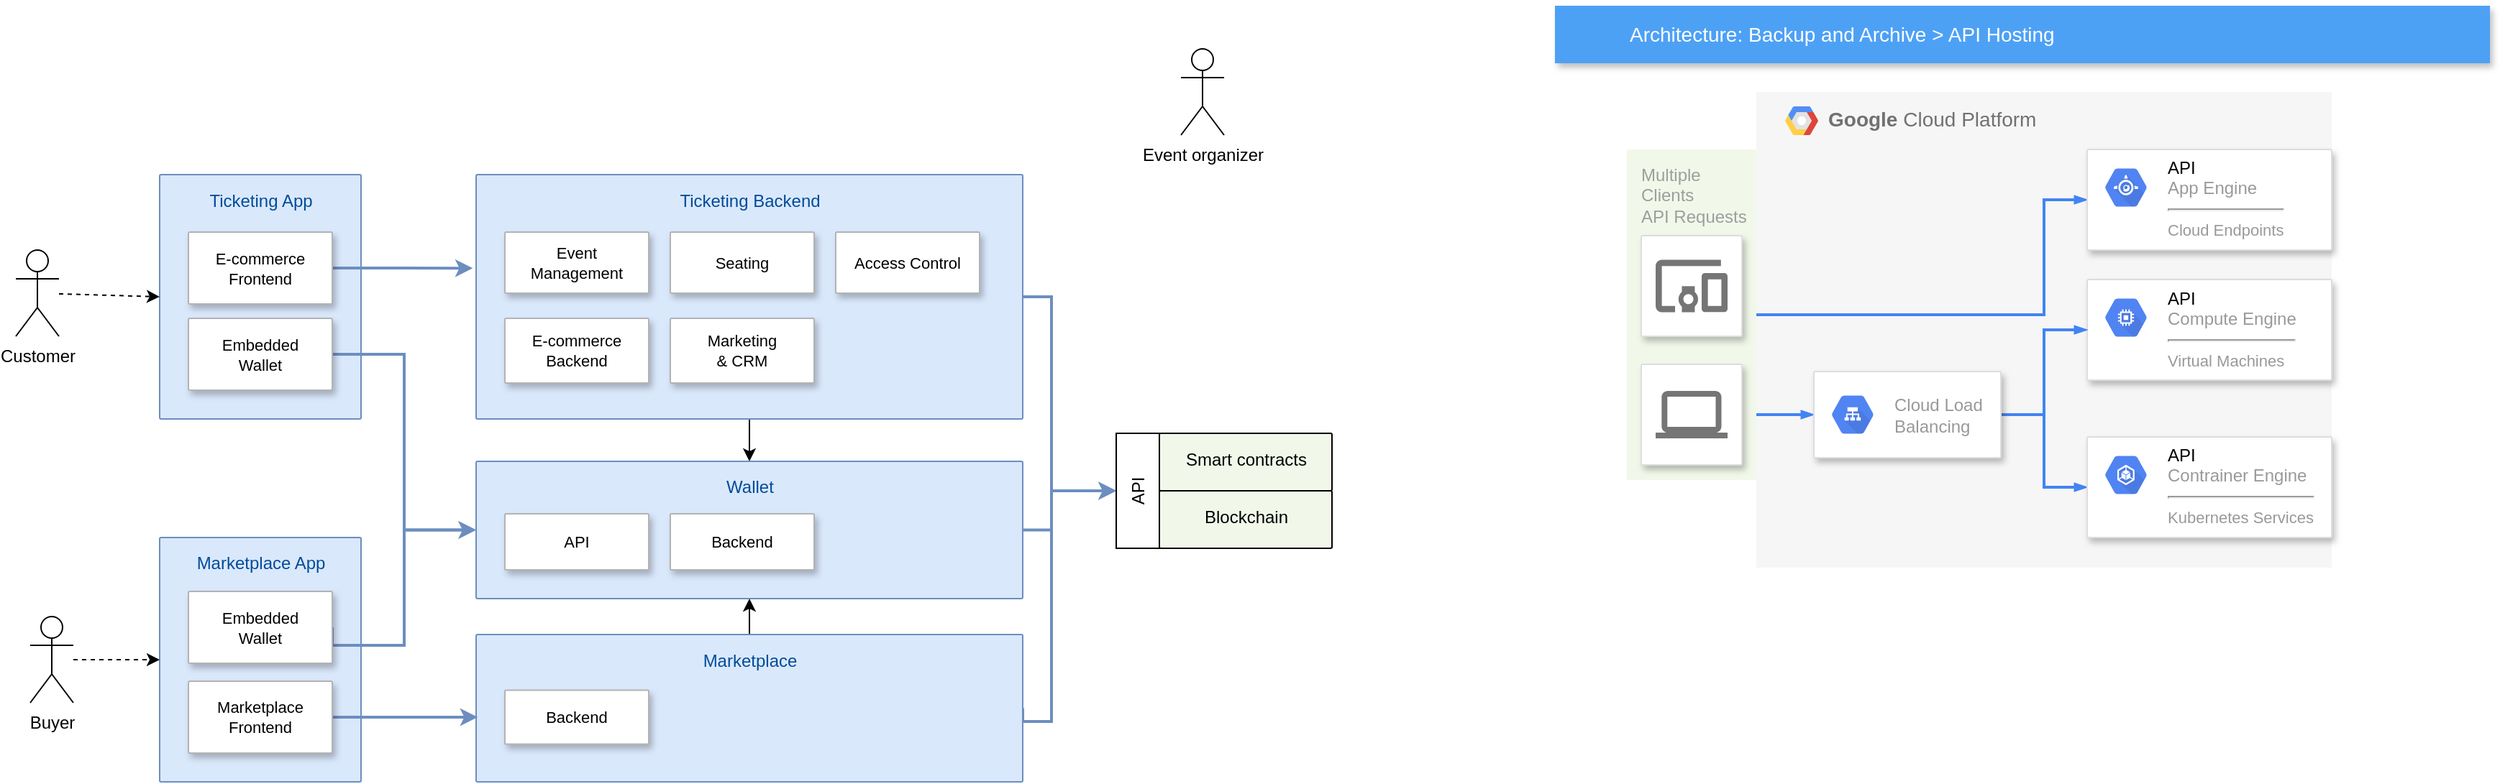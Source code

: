 <mxfile version="14.5.10" type="github">
  <diagram id="f106602c-feb2-e66a-4537-3a34d633f6aa" name="Page-1">
    <mxGraphModel dx="1426" dy="655" grid="1" gridSize="10" guides="1" tooltips="1" connect="1" arrows="1" fold="1" page="1" pageScale="1" pageWidth="1169" pageHeight="827" background="#ffffff" math="0" shadow="0">
      <root>
        <mxCell id="0" />
        <mxCell id="1" parent="0" />
        <mxCell id="Xia8TUtR7QgbiRvDQSHb-1060" value="Marketplace App" style="points=[[0,0,0],[0.25,0,0],[0.5,0,0],[0.75,0,0],[1,0,0],[1,0.25,0],[1,0.5,0],[1,0.75,0],[1,1,0],[0.75,1,0],[0.5,1,0],[0.25,1,0],[0,1,0],[0,0.75,0],[0,0.5,0],[0,0.25,0]];rounded=1;absoluteArcSize=1;arcSize=2;html=1;gradientColor=none;shadow=0;dashed=0;fontSize=12;align=center;verticalAlign=top;spacing=10;spacingTop=-4;fillColor=#dae8fc;fontColor=#004C99;strokeColor=#6c8ebf;" parent="1" vertex="1">
          <mxGeometry x="240" y="410" width="140" height="170" as="geometry" />
        </mxCell>
        <mxCell id="14" value="&lt;b&gt;Google &lt;/b&gt;Cloud Platform" style="fillColor=#F6F6F6;strokeColor=none;shadow=0;gradientColor=none;fontSize=14;align=left;spacing=10;fontColor=#717171;9E9E9E;verticalAlign=top;spacingTop=-4;fontStyle=0;spacingLeft=40;html=1;" parent="1" vertex="1">
          <mxGeometry x="1350" y="100" width="400" height="331" as="geometry" />
        </mxCell>
        <mxCell id="15" value="" style="shape=mxgraph.gcp2.google_cloud_platform;fillColor=#F6F6F6;strokeColor=none;shadow=0;gradientColor=none;" parent="14" vertex="1">
          <mxGeometry width="23" height="20" relative="1" as="geometry">
            <mxPoint x="20" y="10" as="offset" />
          </mxGeometry>
        </mxCell>
        <mxCell id="993" value="" style="strokeColor=#dddddd;fillColor=#ffffff;shadow=1;strokeWidth=1;rounded=1;absoluteArcSize=1;arcSize=2;fontSize=11;fontColor=#9E9E9E;align=center;html=1;" parent="14" vertex="1">
          <mxGeometry x="230" y="130.5" width="170" height="70" as="geometry" />
        </mxCell>
        <mxCell id="994" value="&lt;font color=&quot;#000000&quot;&gt;API&lt;/font&gt;&lt;br&gt;Compute Engine&lt;hr&gt;&lt;font style=&quot;font-size: 11px&quot;&gt;Virtual Machines&lt;/font&gt;" style="dashed=0;connectable=0;html=1;fillColor=#5184F3;strokeColor=none;shape=mxgraph.gcp2.hexIcon;prIcon=compute_engine;part=1;labelPosition=right;verticalLabelPosition=middle;align=left;verticalAlign=top;spacingLeft=5;fontColor=#999999;fontSize=12;spacingTop=-8;" parent="993" vertex="1">
          <mxGeometry width="44" height="39" relative="1" as="geometry">
            <mxPoint x="5" y="7" as="offset" />
          </mxGeometry>
        </mxCell>
        <mxCell id="997" value="Multiple&lt;br&gt;Clients&lt;br&gt;API Requests&lt;br&gt;" style="rounded=1;absoluteArcSize=1;arcSize=2;html=1;strokeColor=none;gradientColor=none;shadow=0;dashed=0;fontSize=12;fontColor=#9E9E9E;align=left;verticalAlign=top;spacing=10;spacingTop=-4;fillColor=#F1F8E9;" parent="1" vertex="1">
          <mxGeometry x="1260" y="140" width="90" height="230" as="geometry" />
        </mxCell>
        <mxCell id="818" value="Architecture: Backup and Archive &amp;gt; API Hosting" style="fillColor=#4DA1F5;strokeColor=none;shadow=1;gradientColor=none;fontSize=14;align=left;spacingLeft=50;fontColor=#ffffff;html=1;" parent="1" vertex="1">
          <mxGeometry x="1210" y="40" width="650" height="40" as="geometry" />
        </mxCell>
        <mxCell id="999" style="edgeStyle=orthogonalEdgeStyle;rounded=0;elbow=vertical;html=1;labelBackgroundColor=none;startFill=1;startSize=4;endArrow=blockThin;endFill=1;endSize=4;jettySize=auto;orthogonalLoop=1;strokeColor=#4284F3;strokeWidth=2;fontSize=12;fontColor=#000000;align=left;dashed=0;" parent="1" source="997" target="991" edge="1">
          <mxGeometry relative="1" as="geometry">
            <Array as="points">
              <mxPoint x="1550" y="255" />
              <mxPoint x="1550" y="175" />
            </Array>
          </mxGeometry>
        </mxCell>
        <mxCell id="985" value="" style="strokeColor=#dddddd;fillColor=#ffffff;shadow=1;strokeWidth=1;rounded=1;absoluteArcSize=1;arcSize=2;labelPosition=center;verticalLabelPosition=middle;align=center;verticalAlign=bottom;spacingLeft=0;fontColor=#999999;fontSize=12;whiteSpace=wrap;spacingBottom=2;html=1;" parent="1" vertex="1">
          <mxGeometry x="1270" y="200" width="70" height="70" as="geometry" />
        </mxCell>
        <mxCell id="986" value="" style="dashed=0;connectable=0;html=1;fillColor=#757575;strokeColor=none;shape=mxgraph.gcp2.mobile_devices;part=1;" parent="985" vertex="1">
          <mxGeometry x="0.5" width="50" height="36.5" relative="1" as="geometry">
            <mxPoint x="-25" y="16.75" as="offset" />
          </mxGeometry>
        </mxCell>
        <mxCell id="998" style="edgeStyle=elbowEdgeStyle;rounded=0;elbow=vertical;html=1;labelBackgroundColor=none;startFill=1;startSize=4;endArrow=blockThin;endFill=1;endSize=4;jettySize=auto;orthogonalLoop=1;strokeColor=#4284F3;strokeWidth=2;fontSize=12;fontColor=#000000;align=left;dashed=0;" parent="1" source="997" target="989" edge="1">
          <mxGeometry relative="1" as="geometry" />
        </mxCell>
        <mxCell id="987" value="" style="strokeColor=#dddddd;fillColor=#ffffff;shadow=1;strokeWidth=1;rounded=1;absoluteArcSize=1;arcSize=2;labelPosition=center;verticalLabelPosition=middle;align=center;verticalAlign=bottom;spacingLeft=0;fontColor=#999999;fontSize=12;whiteSpace=wrap;spacingBottom=2;html=1;" parent="1" vertex="1">
          <mxGeometry x="1270" y="289.5" width="70" height="70" as="geometry" />
        </mxCell>
        <mxCell id="988" value="" style="dashed=0;connectable=0;html=1;fillColor=#757575;strokeColor=none;shape=mxgraph.gcp2.laptop;part=1;" parent="987" vertex="1">
          <mxGeometry x="0.5" width="50" height="33" relative="1" as="geometry">
            <mxPoint x="-25" y="18.5" as="offset" />
          </mxGeometry>
        </mxCell>
        <mxCell id="1000" style="edgeStyle=orthogonalEdgeStyle;rounded=0;elbow=vertical;html=1;labelBackgroundColor=none;startFill=1;startSize=4;endArrow=blockThin;endFill=1;endSize=4;jettySize=auto;orthogonalLoop=1;strokeColor=#4284F3;strokeWidth=2;fontSize=12;fontColor=#000000;align=left;dashed=0;" parent="1" source="989" target="993" edge="1">
          <mxGeometry relative="1" as="geometry" />
        </mxCell>
        <mxCell id="1001" style="edgeStyle=orthogonalEdgeStyle;rounded=0;elbow=vertical;html=1;labelBackgroundColor=none;startFill=1;startSize=4;endArrow=blockThin;endFill=1;endSize=4;jettySize=auto;orthogonalLoop=1;strokeColor=#4284F3;strokeWidth=2;fontSize=12;fontColor=#000000;align=left;dashed=0;" parent="1" source="989" target="995" edge="1">
          <mxGeometry relative="1" as="geometry" />
        </mxCell>
        <mxCell id="989" value="" style="strokeColor=#dddddd;fillColor=#ffffff;shadow=1;strokeWidth=1;rounded=1;absoluteArcSize=1;arcSize=2;fontSize=11;fontColor=#9E9E9E;align=center;html=1;" parent="1" vertex="1">
          <mxGeometry x="1390" y="294.5" width="130" height="60" as="geometry" />
        </mxCell>
        <mxCell id="990" value="Cloud Load&#xa;Balancing" style="dashed=0;connectable=0;html=1;fillColor=#5184F3;strokeColor=none;shape=mxgraph.gcp2.hexIcon;prIcon=cloud_load_balancing;part=1;labelPosition=right;verticalLabelPosition=middle;align=left;verticalAlign=middle;spacingLeft=5;fontColor=#999999;fontSize=12;" parent="989" vertex="1">
          <mxGeometry y="0.5" width="44" height="39" relative="1" as="geometry">
            <mxPoint x="5" y="-19.5" as="offset" />
          </mxGeometry>
        </mxCell>
        <mxCell id="991" value="" style="strokeColor=#dddddd;fillColor=#ffffff;shadow=1;strokeWidth=1;rounded=1;absoluteArcSize=1;arcSize=2;fontSize=11;fontColor=#9E9E9E;align=center;html=1;" parent="1" vertex="1">
          <mxGeometry x="1580" y="140" width="170" height="70" as="geometry" />
        </mxCell>
        <mxCell id="992" value="&lt;font color=&quot;#000000&quot;&gt;API&lt;/font&gt;&lt;br&gt;App Engine&lt;hr&gt;&lt;font style=&quot;font-size: 11px&quot;&gt;Cloud Endpoints&lt;/font&gt;" style="dashed=0;connectable=0;html=1;fillColor=#5184F3;strokeColor=none;shape=mxgraph.gcp2.hexIcon;prIcon=app_engine;part=1;labelPosition=right;verticalLabelPosition=middle;align=left;verticalAlign=top;spacingLeft=5;fontColor=#999999;fontSize=12;spacingTop=-8;" parent="991" vertex="1">
          <mxGeometry width="44" height="39" relative="1" as="geometry">
            <mxPoint x="5" y="7" as="offset" />
          </mxGeometry>
        </mxCell>
        <mxCell id="995" value="" style="strokeColor=#dddddd;fillColor=#ffffff;shadow=1;strokeWidth=1;rounded=1;absoluteArcSize=1;arcSize=2;fontSize=11;fontColor=#9E9E9E;align=center;html=1;" parent="1" vertex="1">
          <mxGeometry x="1580" y="340" width="170" height="70" as="geometry" />
        </mxCell>
        <mxCell id="996" value="&lt;font color=&quot;#000000&quot;&gt;API&lt;/font&gt;&lt;br&gt;Contrainer Engine&lt;hr&gt;&lt;font style=&quot;font-size: 11px&quot;&gt;Kubernetes Services&lt;/font&gt;" style="dashed=0;connectable=0;html=1;fillColor=#5184F3;strokeColor=none;shape=mxgraph.gcp2.hexIcon;prIcon=container_engine;part=1;labelPosition=right;verticalLabelPosition=middle;align=left;verticalAlign=top;spacingLeft=5;fontColor=#999999;fontSize=12;spacingTop=-8;" parent="995" vertex="1">
          <mxGeometry width="44" height="39" relative="1" as="geometry">
            <mxPoint x="5" y="7" as="offset" />
          </mxGeometry>
        </mxCell>
        <mxCell id="ODiTWqgWh26u66qIhI0O-1007" style="edgeStyle=orthogonalEdgeStyle;rounded=0;orthogonalLoop=1;jettySize=auto;html=1;exitX=1;exitY=0.5;exitDx=0;exitDy=0;exitPerimeter=0;entryX=0.5;entryY=0;entryDx=0;entryDy=0;fontColor=#000000;endArrow=classic;endFill=1;strokeWidth=2;dashed=0;fontSize=12;align=left;labelBackgroundColor=none;startFill=1;strokeColor=#6C8EBF;" edge="1" parent="1" source="Xia8TUtR7QgbiRvDQSHb-1017" target="Xia8TUtR7QgbiRvDQSHb-1066">
          <mxGeometry relative="1" as="geometry">
            <Array as="points">
              <mxPoint x="860" y="538" />
              <mxPoint x="860" y="378" />
            </Array>
          </mxGeometry>
        </mxCell>
        <mxCell id="ODiTWqgWh26u66qIhI0O-1039" style="edgeStyle=orthogonalEdgeStyle;rounded=0;orthogonalLoop=1;jettySize=auto;html=1;exitX=0.5;exitY=0;exitDx=0;exitDy=0;exitPerimeter=0;entryX=0.5;entryY=1;entryDx=0;entryDy=0;entryPerimeter=0;endArrow=classic;endFill=1;" edge="1" parent="1" source="Xia8TUtR7QgbiRvDQSHb-1017" target="Xia8TUtR7QgbiRvDQSHb-1038">
          <mxGeometry relative="1" as="geometry" />
        </mxCell>
        <mxCell id="Xia8TUtR7QgbiRvDQSHb-1017" value="Marketplace" style="points=[[0,0,0],[0.25,0,0],[0.5,0,0],[0.75,0,0],[1,0,0],[1,0.25,0],[1,0.5,0],[1,0.75,0],[1,1,0],[0.75,1,0],[0.5,1,0],[0.25,1,0],[0,1,0],[0,0.75,0],[0,0.5,0],[0,0.25,0]];rounded=1;absoluteArcSize=1;arcSize=2;html=1;shadow=0;dashed=0;fontSize=12;align=center;verticalAlign=top;spacing=10;spacingTop=-4;fillColor=#dae8fc;strokeColor=#6c8ebf;fontColor=#004C99;" parent="1" vertex="1">
          <mxGeometry x="460" y="477.5" width="380" height="102.5" as="geometry" />
        </mxCell>
        <mxCell id="Xia8TUtR7QgbiRvDQSHb-1018" value="Backend" style="rounded=1;whiteSpace=wrap;html=1;fillColor=#ffffff;shadow=1;fontSize=11;strokeWidth=1;arcSize=2;strokeColor=#B3B3B3;" parent="1" vertex="1">
          <mxGeometry x="480" y="516.25" width="100" height="37.5" as="geometry" />
        </mxCell>
        <mxCell id="ODiTWqgWh26u66qIhI0O-1011" style="edgeStyle=orthogonalEdgeStyle;rounded=0;orthogonalLoop=1;jettySize=auto;html=1;exitX=1;exitY=0.5;exitDx=0;exitDy=0;exitPerimeter=0;entryX=0.5;entryY=0;entryDx=0;entryDy=0;fontColor=#000000;endArrow=classic;endFill=1;dashed=0;fontSize=12;align=left;strokeWidth=2;labelBackgroundColor=none;startFill=1;strokeColor=#6C8EBF;" edge="1" parent="1" source="Xia8TUtR7QgbiRvDQSHb-1038" target="Xia8TUtR7QgbiRvDQSHb-1066">
          <mxGeometry relative="1" as="geometry">
            <Array as="points">
              <mxPoint x="860" y="405" />
              <mxPoint x="860" y="378" />
            </Array>
          </mxGeometry>
        </mxCell>
        <mxCell id="Xia8TUtR7QgbiRvDQSHb-1056" value="Ticketing App" style="points=[[0,0,0],[0.25,0,0],[0.5,0,0],[0.75,0,0],[1,0,0],[1,0.25,0],[1,0.5,0],[1,0.75,0],[1,1,0],[0.75,1,0],[0.5,1,0],[0.25,1,0],[0,1,0],[0,0.75,0],[0,0.5,0],[0,0.25,0]];rounded=1;absoluteArcSize=1;arcSize=2;html=1;gradientColor=none;shadow=0;dashed=0;fontSize=12;align=center;verticalAlign=top;spacing=10;spacingTop=-4;fillColor=#dae8fc;strokeColor=#6c8ebf;fontColor=#004C99;" parent="1" vertex="1">
          <mxGeometry x="240" y="157.5" width="140" height="170" as="geometry" />
        </mxCell>
        <mxCell id="ODiTWqgWh26u66qIhI0O-1012" style="edgeStyle=orthogonalEdgeStyle;rounded=0;orthogonalLoop=1;jettySize=auto;html=1;exitX=1;exitY=0.5;exitDx=0;exitDy=0;entryX=-0.006;entryY=0.383;entryDx=0;entryDy=0;entryPerimeter=0;fontColor=#000000;endArrow=classic;endFill=1;dashed=0;fontSize=12;align=left;strokeColor=#6C8EBF;strokeWidth=2;labelBackgroundColor=none;startFill=1;" edge="1" parent="1" source="Xia8TUtR7QgbiRvDQSHb-1057" target="Xia8TUtR7QgbiRvDQSHb-1001">
          <mxGeometry relative="1" as="geometry" />
        </mxCell>
        <mxCell id="Xia8TUtR7QgbiRvDQSHb-1057" value="E-commerce&lt;br&gt;Frontend" style="rounded=1;whiteSpace=wrap;html=1;fillColor=#ffffff;shadow=1;fontSize=11;strokeColor=#B3B3B3;strokeWidth=1;arcSize=2;" parent="1" vertex="1">
          <mxGeometry x="260" y="197.5" width="100" height="50" as="geometry" />
        </mxCell>
        <mxCell id="ODiTWqgWh26u66qIhI0O-1008" style="edgeStyle=orthogonalEdgeStyle;rounded=0;orthogonalLoop=1;jettySize=auto;html=1;exitX=1;exitY=0.5;exitDx=0;exitDy=0;entryX=0;entryY=0.5;entryDx=0;entryDy=0;fontColor=#000000;endArrow=classic;endFill=1;entryPerimeter=0;dashed=0;fontSize=12;align=left;strokeColor=#6C8EBF;strokeWidth=2;labelBackgroundColor=none;startFill=1;" edge="1" parent="1" source="Xia8TUtR7QgbiRvDQSHb-1058" target="Xia8TUtR7QgbiRvDQSHb-1038">
          <mxGeometry relative="1" as="geometry" />
        </mxCell>
        <mxCell id="Xia8TUtR7QgbiRvDQSHb-1058" value="Embedded&lt;br&gt;Wallet" style="rounded=1;whiteSpace=wrap;html=1;fillColor=#ffffff;shadow=1;fontSize=11;strokeColor=#B3B3B3;strokeWidth=1;arcSize=2;" parent="1" vertex="1">
          <mxGeometry x="260" y="257.5" width="100" height="50" as="geometry" />
        </mxCell>
        <mxCell id="ODiTWqgWh26u66qIhI0O-1005" style="edgeStyle=orthogonalEdgeStyle;rounded=0;orthogonalLoop=1;jettySize=auto;html=1;exitX=1;exitY=0.5;exitDx=0;exitDy=0;exitPerimeter=0;entryX=0.5;entryY=0;entryDx=0;entryDy=0;fontColor=#000000;endArrow=classic;endFill=1;dashed=0;fontSize=12;align=left;strokeWidth=2;labelBackgroundColor=none;startFill=1;strokeColor=#6C8EBF;" edge="1" parent="1" source="Xia8TUtR7QgbiRvDQSHb-1001" target="Xia8TUtR7QgbiRvDQSHb-1066">
          <mxGeometry relative="1" as="geometry">
            <Array as="points">
              <mxPoint x="860" y="243" />
              <mxPoint x="860" y="378" />
            </Array>
          </mxGeometry>
        </mxCell>
        <mxCell id="ODiTWqgWh26u66qIhI0O-1038" style="edgeStyle=orthogonalEdgeStyle;rounded=0;orthogonalLoop=1;jettySize=auto;html=1;exitX=0.5;exitY=1;exitDx=0;exitDy=0;exitPerimeter=0;entryX=0.5;entryY=0;entryDx=0;entryDy=0;entryPerimeter=0;endArrow=classic;endFill=1;" edge="1" parent="1" source="Xia8TUtR7QgbiRvDQSHb-1001" target="Xia8TUtR7QgbiRvDQSHb-1038">
          <mxGeometry relative="1" as="geometry" />
        </mxCell>
        <mxCell id="Xia8TUtR7QgbiRvDQSHb-1001" value="Ticketing Backend" style="points=[[0,0,0],[0.25,0,0],[0.5,0,0],[0.75,0,0],[1,0,0],[1,0.25,0],[1,0.5,0],[1,0.75,0],[1,1,0],[0.75,1,0],[0.5,1,0],[0.25,1,0],[0,1,0],[0,0.75,0],[0,0.5,0],[0,0.25,0]];rounded=1;absoluteArcSize=1;arcSize=2;html=1;shadow=0;dashed=0;fontSize=12;align=center;verticalAlign=top;spacing=10;spacingTop=-4;fillColor=#dae8fc;strokeColor=#6c8ebf;fontColor=#004C99;" parent="1" vertex="1">
          <mxGeometry x="460" y="157.5" width="380" height="170" as="geometry" />
        </mxCell>
        <mxCell id="Xia8TUtR7QgbiRvDQSHb-1009" value="Event&lt;br&gt;Management" style="rounded=1;whiteSpace=wrap;html=1;shadow=1;fontSize=11;strokeWidth=1;arcSize=2;strokeColor=#B3B3B3;" parent="1" vertex="1">
          <mxGeometry x="480" y="197.5" width="100" height="42.5" as="geometry" />
        </mxCell>
        <mxCell id="Xia8TUtR7QgbiRvDQSHb-1010" value="Seating" style="rounded=1;whiteSpace=wrap;html=1;fillColor=#ffffff;shadow=1;fontSize=11;strokeWidth=1;arcSize=2;strokeColor=#B3B3B3;" parent="1" vertex="1">
          <mxGeometry x="595" y="197.5" width="100" height="42.5" as="geometry" />
        </mxCell>
        <mxCell id="Xia8TUtR7QgbiRvDQSHb-1012" value="E-commerce Backend" style="rounded=1;whiteSpace=wrap;html=1;fillColor=#ffffff;shadow=1;fontSize=11;strokeWidth=1;arcSize=2;strokeColor=#B3B3B3;" parent="1" vertex="1">
          <mxGeometry x="480" y="257.5" width="100" height="45" as="geometry" />
        </mxCell>
        <mxCell id="Xia8TUtR7QgbiRvDQSHb-1015" value="Marketing&lt;br&gt;&amp;amp; CRM" style="rounded=1;whiteSpace=wrap;html=1;fillColor=#ffffff;shadow=1;fontSize=11;strokeWidth=1;arcSize=2;strokeColor=#B3B3B3;" parent="1" vertex="1">
          <mxGeometry x="595" y="257.5" width="100" height="45" as="geometry" />
        </mxCell>
        <mxCell id="Xia8TUtR7QgbiRvDQSHb-1016" value="Access Control" style="rounded=1;whiteSpace=wrap;html=1;fillColor=#ffffff;shadow=1;fontSize=11;strokeWidth=1;arcSize=2;strokeColor=#B3B3B3;" parent="1" vertex="1">
          <mxGeometry x="710" y="197.5" width="100" height="42.5" as="geometry" />
        </mxCell>
        <mxCell id="Xia8TUtR7QgbiRvDQSHb-1068" value="" style="group" parent="1" vertex="1" connectable="0">
          <mxGeometry x="895" y="337.5" width="160" height="80" as="geometry" />
        </mxCell>
        <mxCell id="Xia8TUtR7QgbiRvDQSHb-1065" value="" style="group" parent="Xia8TUtR7QgbiRvDQSHb-1068" vertex="1" connectable="0">
          <mxGeometry x="40" width="120" height="80" as="geometry" />
        </mxCell>
        <mxCell id="Xia8TUtR7QgbiRvDQSHb-1032" value="Blockchain" style="points=[[0,0,0],[0.25,0,0],[0.5,0,0],[0.75,0,0],[1,0,0],[1,0.25,0],[1,0.5,0],[1,0.75,0],[1,1,0],[0.75,1,0],[0.5,1,0],[0.25,1,0],[0,1,0],[0,0.75,0],[0,0.5,0],[0,0.25,0]];rounded=1;absoluteArcSize=1;arcSize=2;html=1;gradientColor=none;shadow=0;dashed=0;fontSize=12;align=center;verticalAlign=middle;spacing=10;spacingTop=-4;fillColor=#F1F8E9;" parent="Xia8TUtR7QgbiRvDQSHb-1065" vertex="1">
          <mxGeometry y="40" width="120" height="40" as="geometry" />
        </mxCell>
        <mxCell id="Xia8TUtR7QgbiRvDQSHb-1054" value="Smart contracts" style="points=[[0,0,0],[0.25,0,0],[0.5,0,0],[0.75,0,0],[1,0,0],[1,0.25,0],[1,0.5,0],[1,0.75,0],[1,1,0],[0.75,1,0],[0.5,1,0],[0.25,1,0],[0,1,0],[0,0.75,0],[0,0.5,0],[0,0.25,0]];rounded=1;absoluteArcSize=1;arcSize=2;html=1;gradientColor=none;shadow=0;dashed=0;fontSize=12;align=center;verticalAlign=middle;spacing=10;spacingTop=-4;fillColor=#F1F8E9;" parent="Xia8TUtR7QgbiRvDQSHb-1065" vertex="1">
          <mxGeometry width="120" height="40" as="geometry" />
        </mxCell>
        <mxCell id="Xia8TUtR7QgbiRvDQSHb-1066" value="API" style="rounded=0;whiteSpace=wrap;html=1;fontColor=#000000;strokeColor=#000000;fillColor=none;align=center;labelBorderColor=none;rotation=-90;" parent="Xia8TUtR7QgbiRvDQSHb-1068" vertex="1">
          <mxGeometry x="-15" y="25" width="80" height="30" as="geometry" />
        </mxCell>
        <mxCell id="ODiTWqgWh26u66qIhI0O-1010" style="edgeStyle=orthogonalEdgeStyle;rounded=0;orthogonalLoop=1;jettySize=auto;html=1;exitX=1;exitY=0.5;exitDx=0;exitDy=0;entryX=0;entryY=0.5;entryDx=0;entryDy=0;fontColor=#000000;endArrow=classic;endFill=1;entryPerimeter=0;dashed=0;fontSize=12;align=left;strokeColor=#6C8EBF;strokeWidth=2;labelBackgroundColor=none;startFill=1;" edge="1" parent="1" source="Xia8TUtR7QgbiRvDQSHb-1062" target="Xia8TUtR7QgbiRvDQSHb-1038">
          <mxGeometry relative="1" as="geometry">
            <Array as="points">
              <mxPoint x="410" y="485" />
              <mxPoint x="410" y="405" />
            </Array>
          </mxGeometry>
        </mxCell>
        <mxCell id="ODiTWqgWh26u66qIhI0O-1017" value="" style="rounded=0;orthogonalLoop=1;jettySize=auto;html=1;fontColor=#000000;endArrow=classic;endFill=1;entryX=0;entryY=0.5;entryDx=0;entryDy=0;entryPerimeter=0;dashed=1;" edge="1" parent="1" source="ODiTWqgWh26u66qIhI0O-1013" target="Xia8TUtR7QgbiRvDQSHb-1056">
          <mxGeometry relative="1" as="geometry">
            <mxPoint x="200" y="290" as="targetPoint" />
          </mxGeometry>
        </mxCell>
        <mxCell id="ODiTWqgWh26u66qIhI0O-1013" value="Customer" style="shape=umlActor;verticalLabelPosition=bottom;verticalAlign=top;html=1;outlineConnect=0;fontColor=#000000;strokeColor=#000000;fillColor=none;align=center;" vertex="1" parent="1">
          <mxGeometry x="140" y="210" width="30" height="60" as="geometry" />
        </mxCell>
        <mxCell id="ODiTWqgWh26u66qIhI0O-1046" value="" style="rounded=0;orthogonalLoop=1;jettySize=auto;html=1;endArrow=classic;endFill=1;dashed=1;" edge="1" parent="1" source="ODiTWqgWh26u66qIhI0O-1029" target="Xia8TUtR7QgbiRvDQSHb-1060">
          <mxGeometry relative="1" as="geometry" />
        </mxCell>
        <mxCell id="ODiTWqgWh26u66qIhI0O-1029" value="Buyer" style="shape=umlActor;verticalLabelPosition=bottom;verticalAlign=top;html=1;outlineConnect=0;fontColor=#000000;strokeColor=#000000;fillColor=none;align=center;" vertex="1" parent="1">
          <mxGeometry x="150" y="465" width="30" height="60" as="geometry" />
        </mxCell>
        <mxCell id="ODiTWqgWh26u66qIhI0O-1030" value="Event organizer" style="shape=umlActor;verticalLabelPosition=bottom;verticalAlign=top;html=1;outlineConnect=0;fontColor=#000000;strokeColor=#000000;fillColor=none;align=center;" vertex="1" parent="1">
          <mxGeometry x="950" y="70" width="30" height="60" as="geometry" />
        </mxCell>
        <mxCell id="ODiTWqgWh26u66qIhI0O-1041" style="edgeStyle=orthogonalEdgeStyle;rounded=0;orthogonalLoop=1;jettySize=auto;html=1;exitX=1;exitY=0.5;exitDx=0;exitDy=0;entryX=0.003;entryY=0.561;entryDx=0;entryDy=0;entryPerimeter=0;endArrow=classic;endFill=1;dashed=0;fontSize=12;align=left;strokeColor=#6C8EBF;strokeWidth=2;labelBackgroundColor=none;startFill=1;" edge="1" parent="1" source="Xia8TUtR7QgbiRvDQSHb-1061" target="Xia8TUtR7QgbiRvDQSHb-1017">
          <mxGeometry relative="1" as="geometry" />
        </mxCell>
        <mxCell id="Xia8TUtR7QgbiRvDQSHb-1061" value="Marketplace&lt;br&gt;Frontend" style="rounded=1;whiteSpace=wrap;html=1;fillColor=#ffffff;shadow=1;fontSize=11;strokeColor=#B3B3B3;strokeWidth=1;arcSize=2;" parent="1" vertex="1">
          <mxGeometry x="260" y="510" width="100" height="50" as="geometry" />
        </mxCell>
        <mxCell id="Xia8TUtR7QgbiRvDQSHb-1062" value="Embedded&lt;br&gt;Wallet" style="rounded=1;whiteSpace=wrap;html=1;fillColor=#ffffff;shadow=1;fontSize=11;strokeColor=#B3B3B3;strokeWidth=1;arcSize=2;" parent="1" vertex="1">
          <mxGeometry x="260" y="447.5" width="100" height="50" as="geometry" />
        </mxCell>
        <mxCell id="ODiTWqgWh26u66qIhI0O-1040" value="" style="group" vertex="1" connectable="0" parent="1">
          <mxGeometry x="460" y="357" width="380" height="95.5" as="geometry" />
        </mxCell>
        <mxCell id="Xia8TUtR7QgbiRvDQSHb-1038" value="Wallet" style="points=[[0,0,0],[0.25,0,0],[0.5,0,0],[0.75,0,0],[1,0,0],[1,0.25,0],[1,0.5,0],[1,0.75,0],[1,1,0],[0.75,1,0],[0.5,1,0],[0.25,1,0],[0,1,0],[0,0.75,0],[0,0.5,0],[0,0.25,0]];rounded=1;absoluteArcSize=1;arcSize=2;html=1;strokeColor=#6c8ebf;shadow=0;dashed=0;fontSize=12;align=center;verticalAlign=top;spacing=10;spacingTop=-4;fillColor=#dae8fc;fontColor=#004C99;" parent="ODiTWqgWh26u66qIhI0O-1040" vertex="1">
          <mxGeometry width="380" height="95.5" as="geometry" />
        </mxCell>
        <mxCell id="Xia8TUtR7QgbiRvDQSHb-1039" value="API" style="rounded=1;whiteSpace=wrap;html=1;fillColor=#ffffff;shadow=1;fontSize=11;strokeWidth=1;arcSize=2;strokeColor=#B3B3B3;" parent="ODiTWqgWh26u66qIhI0O-1040" vertex="1">
          <mxGeometry x="20" y="36.5" width="100" height="39" as="geometry" />
        </mxCell>
        <mxCell id="ODiTWqgWh26u66qIhI0O-1009" value="Backend" style="rounded=1;whiteSpace=wrap;html=1;fillColor=#ffffff;shadow=1;fontSize=11;strokeWidth=1;arcSize=2;strokeColor=#B3B3B3;" vertex="1" parent="ODiTWqgWh26u66qIhI0O-1040">
          <mxGeometry x="135" y="36.5" width="100" height="39" as="geometry" />
        </mxCell>
      </root>
    </mxGraphModel>
  </diagram>
</mxfile>
